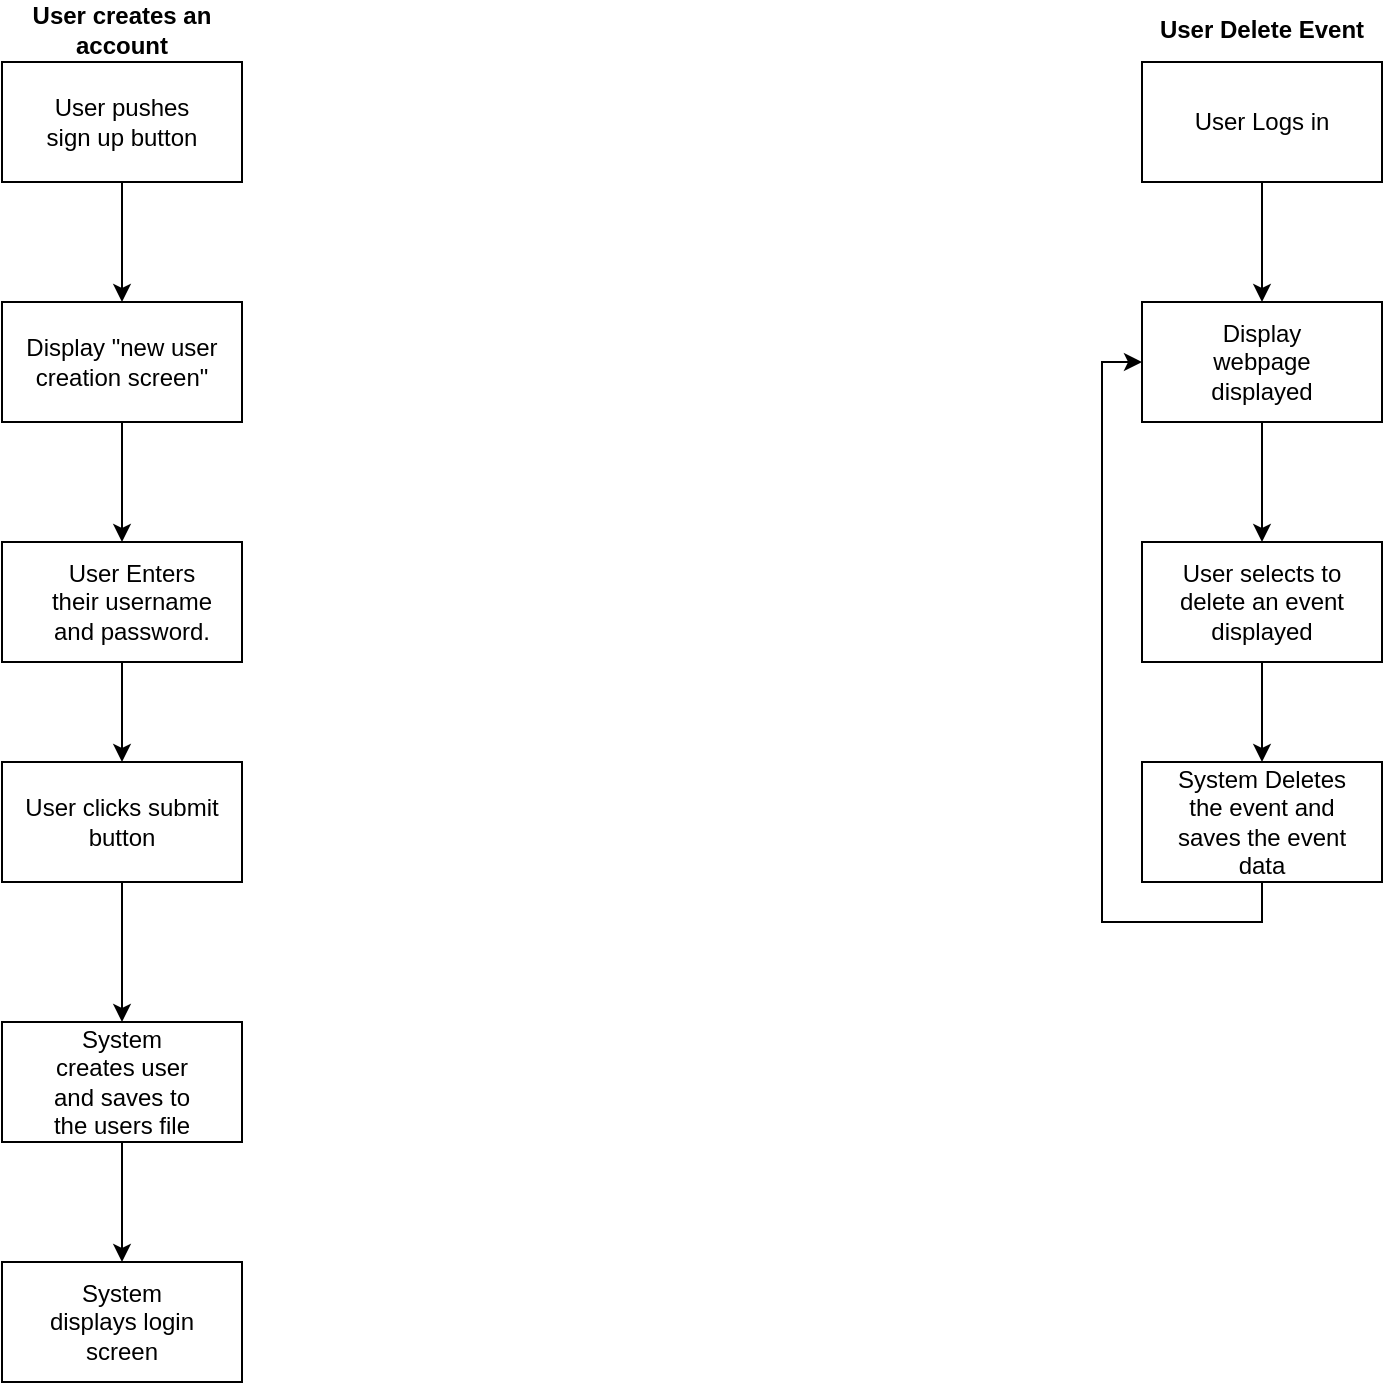 <mxfile version="12.1.9" type="device" pages="1"><diagram id="5MmxFOCy8Q5lswl2olPK" name="Page-1"><mxGraphModel dx="1088" dy="551" grid="1" gridSize="10" guides="1" tooltips="1" connect="1" arrows="1" fold="1" page="1" pageScale="1" pageWidth="850" pageHeight="1100" math="0" shadow="0"><root><mxCell id="0"/><mxCell id="1" parent="0"/><mxCell id="SjB9UNFZhjuuy8Bqnxkd-28" style="edgeStyle=orthogonalEdgeStyle;rounded=0;orthogonalLoop=1;jettySize=auto;html=1;exitX=0.5;exitY=1;exitDx=0;exitDy=0;entryX=0.5;entryY=0;entryDx=0;entryDy=0;" edge="1" parent="1" source="SjB9UNFZhjuuy8Bqnxkd-1" target="SjB9UNFZhjuuy8Bqnxkd-3"><mxGeometry relative="1" as="geometry"/></mxCell><mxCell id="SjB9UNFZhjuuy8Bqnxkd-1" value="" style="rounded=0;whiteSpace=wrap;html=1;" vertex="1" parent="1"><mxGeometry x="80" y="40" width="120" height="60" as="geometry"/></mxCell><mxCell id="SjB9UNFZhjuuy8Bqnxkd-2" value="User pushes sign up button" style="text;html=1;strokeColor=none;fillColor=none;align=center;verticalAlign=middle;whiteSpace=wrap;rounded=0;" vertex="1" parent="1"><mxGeometry x="100" y="60" width="80" height="20" as="geometry"/></mxCell><mxCell id="SjB9UNFZhjuuy8Bqnxkd-27" style="edgeStyle=orthogonalEdgeStyle;rounded=0;orthogonalLoop=1;jettySize=auto;html=1;exitX=0.5;exitY=1;exitDx=0;exitDy=0;entryX=0.5;entryY=0;entryDx=0;entryDy=0;" edge="1" parent="1" source="SjB9UNFZhjuuy8Bqnxkd-3" target="SjB9UNFZhjuuy8Bqnxkd-5"><mxGeometry relative="1" as="geometry"/></mxCell><mxCell id="SjB9UNFZhjuuy8Bqnxkd-3" value="" style="rounded=0;whiteSpace=wrap;html=1;" vertex="1" parent="1"><mxGeometry x="80" y="160" width="120" height="60" as="geometry"/></mxCell><mxCell id="SjB9UNFZhjuuy8Bqnxkd-4" value="Display &quot;new user creation screen&quot;" style="text;html=1;strokeColor=none;fillColor=none;align=center;verticalAlign=middle;whiteSpace=wrap;rounded=0;" vertex="1" parent="1"><mxGeometry x="90" y="180" width="100" height="20" as="geometry"/></mxCell><mxCell id="SjB9UNFZhjuuy8Bqnxkd-26" style="edgeStyle=orthogonalEdgeStyle;rounded=0;orthogonalLoop=1;jettySize=auto;html=1;exitX=0.5;exitY=1;exitDx=0;exitDy=0;entryX=0.5;entryY=0;entryDx=0;entryDy=0;" edge="1" parent="1" source="SjB9UNFZhjuuy8Bqnxkd-5" target="SjB9UNFZhjuuy8Bqnxkd-7"><mxGeometry relative="1" as="geometry"/></mxCell><mxCell id="SjB9UNFZhjuuy8Bqnxkd-5" value="" style="rounded=0;whiteSpace=wrap;html=1;" vertex="1" parent="1"><mxGeometry x="80" y="280" width="120" height="60" as="geometry"/></mxCell><mxCell id="SjB9UNFZhjuuy8Bqnxkd-6" value="User Enters their username and password." style="text;html=1;strokeColor=none;fillColor=none;align=center;verticalAlign=middle;whiteSpace=wrap;rounded=0;" vertex="1" parent="1"><mxGeometry x="100" y="300" width="90" height="20" as="geometry"/></mxCell><mxCell id="SjB9UNFZhjuuy8Bqnxkd-25" style="edgeStyle=orthogonalEdgeStyle;rounded=0;orthogonalLoop=1;jettySize=auto;html=1;exitX=0.5;exitY=1;exitDx=0;exitDy=0;entryX=0.5;entryY=0;entryDx=0;entryDy=0;" edge="1" parent="1" source="SjB9UNFZhjuuy8Bqnxkd-7" target="SjB9UNFZhjuuy8Bqnxkd-9"><mxGeometry relative="1" as="geometry"/></mxCell><mxCell id="SjB9UNFZhjuuy8Bqnxkd-7" value="" style="rounded=0;whiteSpace=wrap;html=1;" vertex="1" parent="1"><mxGeometry x="80" y="390" width="120" height="60" as="geometry"/></mxCell><mxCell id="SjB9UNFZhjuuy8Bqnxkd-8" value="User clicks submit button" style="text;html=1;strokeColor=none;fillColor=none;align=center;verticalAlign=middle;whiteSpace=wrap;rounded=0;" vertex="1" parent="1"><mxGeometry x="90" y="410" width="100" height="20" as="geometry"/></mxCell><mxCell id="SjB9UNFZhjuuy8Bqnxkd-24" style="edgeStyle=orthogonalEdgeStyle;rounded=0;orthogonalLoop=1;jettySize=auto;html=1;exitX=0.5;exitY=1;exitDx=0;exitDy=0;entryX=0.5;entryY=0;entryDx=0;entryDy=0;" edge="1" parent="1" source="SjB9UNFZhjuuy8Bqnxkd-9" target="SjB9UNFZhjuuy8Bqnxkd-11"><mxGeometry relative="1" as="geometry"/></mxCell><mxCell id="SjB9UNFZhjuuy8Bqnxkd-9" value="" style="rounded=0;whiteSpace=wrap;html=1;" vertex="1" parent="1"><mxGeometry x="80" y="520" width="120" height="60" as="geometry"/></mxCell><mxCell id="SjB9UNFZhjuuy8Bqnxkd-10" value="System creates user and saves to the users file" style="text;html=1;strokeColor=none;fillColor=none;align=center;verticalAlign=middle;whiteSpace=wrap;rounded=0;" vertex="1" parent="1"><mxGeometry x="100" y="540" width="80" height="20" as="geometry"/></mxCell><mxCell id="SjB9UNFZhjuuy8Bqnxkd-11" value="" style="rounded=0;whiteSpace=wrap;html=1;" vertex="1" parent="1"><mxGeometry x="80" y="640" width="120" height="60" as="geometry"/></mxCell><mxCell id="SjB9UNFZhjuuy8Bqnxkd-13" value="System displays login screen" style="text;html=1;strokeColor=none;fillColor=none;align=center;verticalAlign=middle;whiteSpace=wrap;rounded=0;" vertex="1" parent="1"><mxGeometry x="100" y="660" width="80" height="20" as="geometry"/></mxCell><mxCell id="SjB9UNFZhjuuy8Bqnxkd-31" value="User creates an account" style="text;html=1;strokeColor=none;fillColor=none;align=center;verticalAlign=middle;whiteSpace=wrap;rounded=0;fontStyle=1" vertex="1" parent="1"><mxGeometry x="80" y="14" width="120" height="20" as="geometry"/></mxCell><mxCell id="SjB9UNFZhjuuy8Bqnxkd-32" style="edgeStyle=orthogonalEdgeStyle;rounded=0;orthogonalLoop=1;jettySize=auto;html=1;exitX=0.5;exitY=1;exitDx=0;exitDy=0;entryX=0.5;entryY=0;entryDx=0;entryDy=0;" edge="1" parent="1" source="SjB9UNFZhjuuy8Bqnxkd-33" target="SjB9UNFZhjuuy8Bqnxkd-36"><mxGeometry relative="1" as="geometry"/></mxCell><mxCell id="SjB9UNFZhjuuy8Bqnxkd-33" value="" style="rounded=0;whiteSpace=wrap;html=1;" vertex="1" parent="1"><mxGeometry x="650" y="40" width="120" height="60" as="geometry"/></mxCell><mxCell id="SjB9UNFZhjuuy8Bqnxkd-34" value="User Logs in" style="text;html=1;strokeColor=none;fillColor=none;align=center;verticalAlign=middle;whiteSpace=wrap;rounded=0;" vertex="1" parent="1"><mxGeometry x="670" y="60" width="80" height="20" as="geometry"/></mxCell><mxCell id="SjB9UNFZhjuuy8Bqnxkd-35" style="edgeStyle=orthogonalEdgeStyle;rounded=0;orthogonalLoop=1;jettySize=auto;html=1;exitX=0.5;exitY=1;exitDx=0;exitDy=0;entryX=0.5;entryY=0;entryDx=0;entryDy=0;" edge="1" parent="1" source="SjB9UNFZhjuuy8Bqnxkd-36" target="SjB9UNFZhjuuy8Bqnxkd-39"><mxGeometry relative="1" as="geometry"/></mxCell><mxCell id="SjB9UNFZhjuuy8Bqnxkd-36" value="" style="rounded=0;whiteSpace=wrap;html=1;" vertex="1" parent="1"><mxGeometry x="650" y="160" width="120" height="60" as="geometry"/></mxCell><mxCell id="SjB9UNFZhjuuy8Bqnxkd-37" value="Display webpage displayed" style="text;html=1;strokeColor=none;fillColor=none;align=center;verticalAlign=middle;whiteSpace=wrap;rounded=0;" vertex="1" parent="1"><mxGeometry x="690" y="180" width="40" height="20" as="geometry"/></mxCell><mxCell id="SjB9UNFZhjuuy8Bqnxkd-38" style="edgeStyle=orthogonalEdgeStyle;rounded=0;orthogonalLoop=1;jettySize=auto;html=1;exitX=0.5;exitY=1;exitDx=0;exitDy=0;entryX=0.5;entryY=0;entryDx=0;entryDy=0;" edge="1" parent="1" source="SjB9UNFZhjuuy8Bqnxkd-39" target="SjB9UNFZhjuuy8Bqnxkd-42"><mxGeometry relative="1" as="geometry"/></mxCell><mxCell id="SjB9UNFZhjuuy8Bqnxkd-39" value="" style="rounded=0;whiteSpace=wrap;html=1;" vertex="1" parent="1"><mxGeometry x="650" y="280" width="120" height="60" as="geometry"/></mxCell><mxCell id="SjB9UNFZhjuuy8Bqnxkd-40" value="User selects to delete an event displayed" style="text;html=1;strokeColor=none;fillColor=none;align=center;verticalAlign=middle;whiteSpace=wrap;rounded=0;" vertex="1" parent="1"><mxGeometry x="660" y="300" width="100" height="20" as="geometry"/></mxCell><mxCell id="SjB9UNFZhjuuy8Bqnxkd-62" style="edgeStyle=orthogonalEdgeStyle;rounded=0;orthogonalLoop=1;jettySize=auto;html=1;exitX=0.5;exitY=1;exitDx=0;exitDy=0;entryX=0;entryY=0.5;entryDx=0;entryDy=0;" edge="1" parent="1" source="SjB9UNFZhjuuy8Bqnxkd-42" target="SjB9UNFZhjuuy8Bqnxkd-36"><mxGeometry relative="1" as="geometry"/></mxCell><mxCell id="SjB9UNFZhjuuy8Bqnxkd-42" value="" style="rounded=0;whiteSpace=wrap;html=1;" vertex="1" parent="1"><mxGeometry x="650" y="390" width="120" height="60" as="geometry"/></mxCell><mxCell id="SjB9UNFZhjuuy8Bqnxkd-43" value="System Deletes the event and saves the event data" style="text;html=1;strokeColor=none;fillColor=none;align=center;verticalAlign=middle;whiteSpace=wrap;rounded=0;" vertex="1" parent="1"><mxGeometry x="660" y="410" width="100" height="20" as="geometry"/></mxCell><mxCell id="SjB9UNFZhjuuy8Bqnxkd-60" value="User Delete Event" style="text;html=1;strokeColor=none;fillColor=none;align=center;verticalAlign=middle;whiteSpace=wrap;rounded=0;fontStyle=1" vertex="1" parent="1"><mxGeometry x="650" y="14" width="120" height="20" as="geometry"/></mxCell></root></mxGraphModel></diagram></mxfile>
